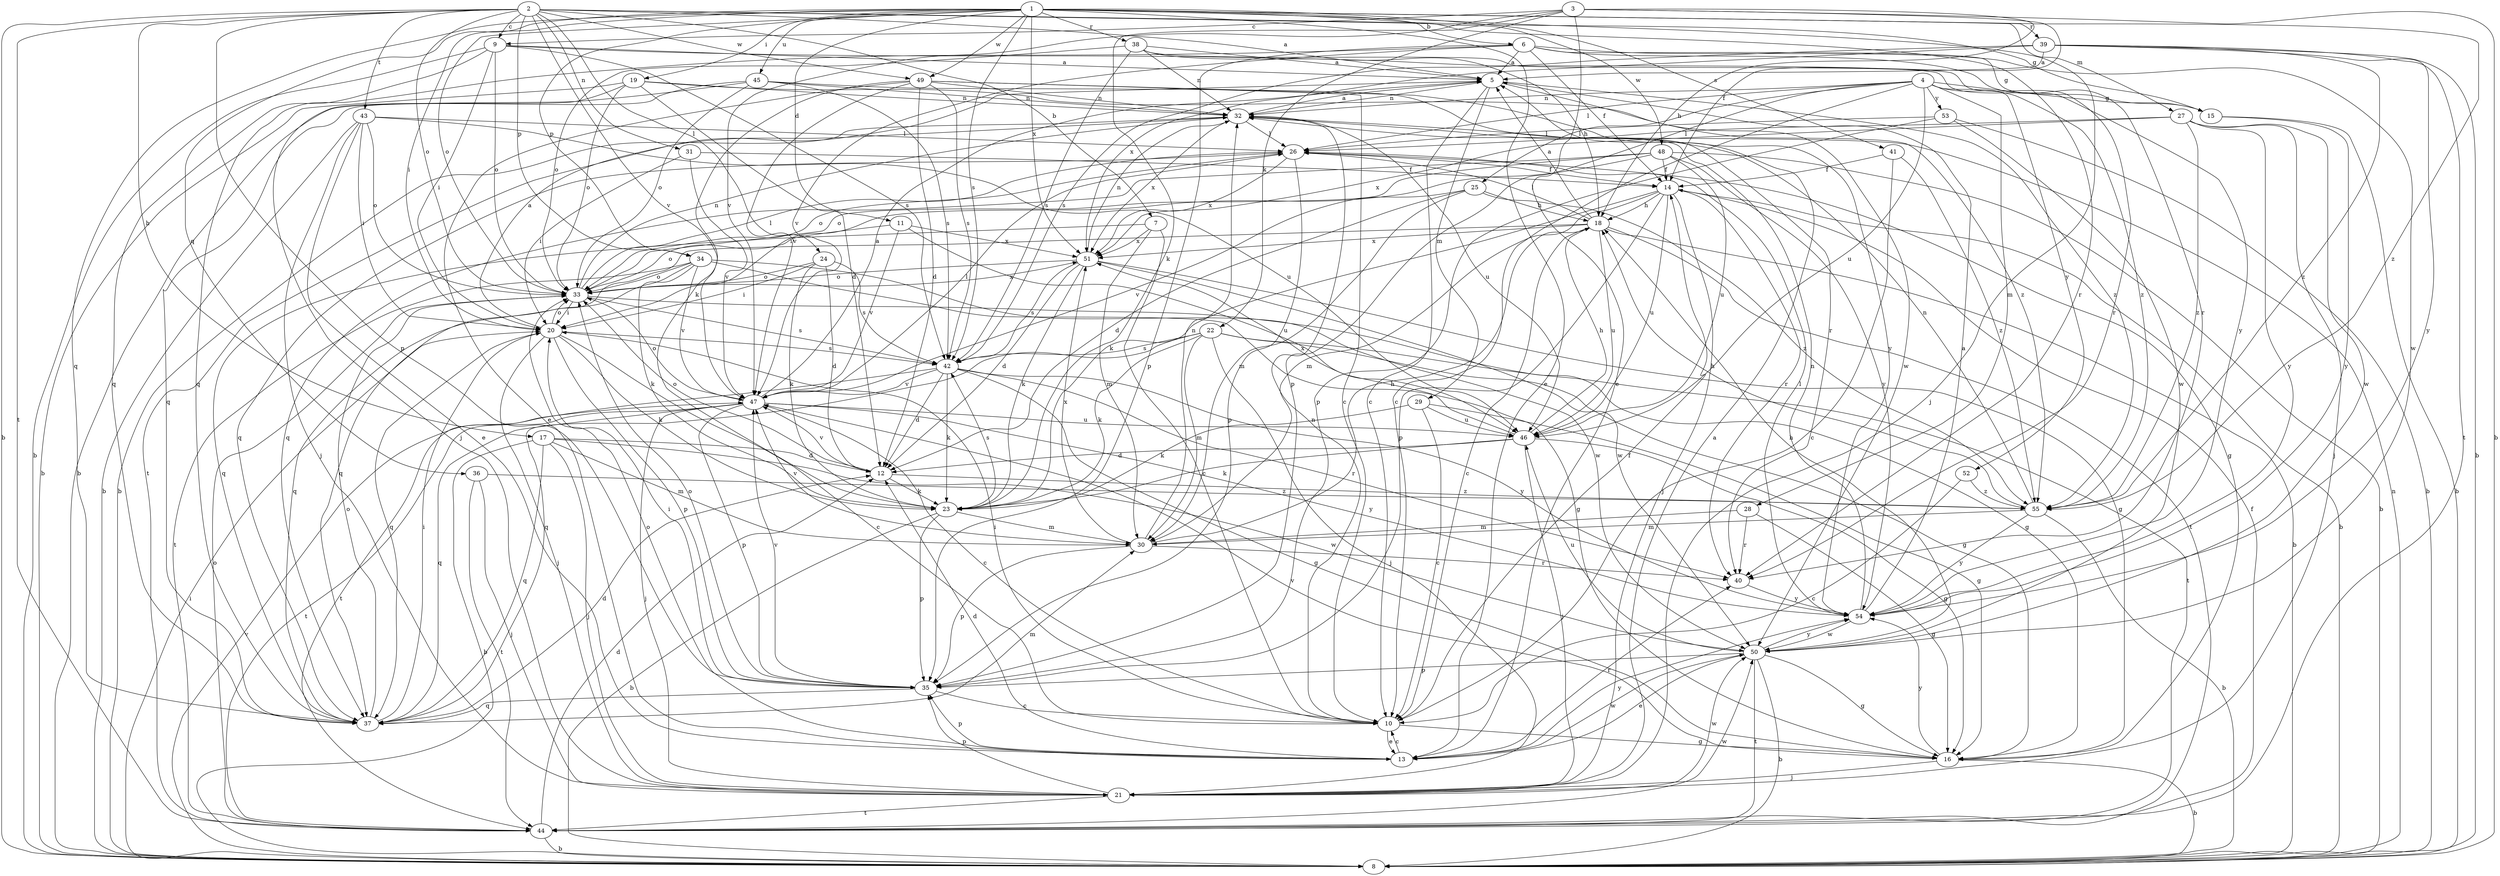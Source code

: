 strict digraph  {
	2 -> 5 [label=a];
	6 -> 5 [label=a];
	9 -> 5 [label=a];
	18 -> 5 [label=a];
	20 -> 5 [label=a];
	21 -> 5 [label=a];
	32 -> 5 [label=a];
	38 -> 5 [label=a];
	39 -> 5 [label=a];
	47 -> 5 [label=a];
	54 -> 5 [label=a];
	1 -> 6 [label=b];
	2 -> 7 [label=b];
	2 -> 8 [label=b];
	3 -> 8 [label=b];
	9 -> 8 [label=b];
	14 -> 8 [label=b];
	15 -> 8 [label=b];
	16 -> 8 [label=b];
	17 -> 8 [label=b];
	18 -> 8 [label=b];
	19 -> 8 [label=b];
	23 -> 8 [label=b];
	32 -> 8 [label=b];
	39 -> 8 [label=b];
	43 -> 8 [label=b];
	44 -> 8 [label=b];
	45 -> 8 [label=b];
	48 -> 8 [label=b];
	50 -> 8 [label=b];
	53 -> 8 [label=b];
	55 -> 8 [label=b];
	2 -> 9 [label=c];
	3 -> 9 [label=c];
	4 -> 10 [label=c];
	5 -> 10 [label=c];
	7 -> 10 [label=c];
	13 -> 10 [label=c];
	18 -> 10 [label=c];
	20 -> 10 [label=c];
	29 -> 10 [label=c];
	35 -> 10 [label=c];
	41 -> 10 [label=c];
	47 -> 10 [label=c];
	49 -> 10 [label=c];
	52 -> 10 [label=c];
	1 -> 11 [label=d];
	13 -> 12 [label=d];
	17 -> 12 [label=d];
	19 -> 12 [label=d];
	24 -> 12 [label=d];
	25 -> 12 [label=d];
	37 -> 12 [label=d];
	42 -> 12 [label=d];
	44 -> 12 [label=d];
	46 -> 12 [label=d];
	49 -> 12 [label=d];
	51 -> 12 [label=d];
	1 -> 13 [label=e];
	3 -> 13 [label=e];
	10 -> 13 [label=e];
	43 -> 13 [label=e];
	49 -> 13 [label=e];
	50 -> 13 [label=e];
	3 -> 14 [label=f];
	6 -> 14 [label=f];
	10 -> 14 [label=f];
	26 -> 14 [label=f];
	31 -> 14 [label=f];
	41 -> 14 [label=f];
	44 -> 14 [label=f];
	48 -> 14 [label=f];
	2 -> 15 [label=g];
	4 -> 15 [label=g];
	6 -> 15 [label=g];
	10 -> 16 [label=g];
	22 -> 16 [label=g];
	26 -> 16 [label=g];
	28 -> 16 [label=g];
	29 -> 16 [label=g];
	33 -> 16 [label=g];
	34 -> 16 [label=g];
	42 -> 16 [label=g];
	46 -> 16 [label=g];
	50 -> 16 [label=g];
	51 -> 16 [label=g];
	2 -> 17 [label=h];
	3 -> 18 [label=h];
	14 -> 18 [label=h];
	25 -> 18 [label=h];
	30 -> 18 [label=h];
	38 -> 18 [label=h];
	46 -> 18 [label=h];
	50 -> 18 [label=h];
	55 -> 18 [label=h];
	1 -> 19 [label=i];
	1 -> 20 [label=i];
	8 -> 20 [label=i];
	9 -> 20 [label=i];
	10 -> 20 [label=i];
	24 -> 20 [label=i];
	31 -> 20 [label=i];
	33 -> 20 [label=i];
	35 -> 20 [label=i];
	37 -> 20 [label=i];
	43 -> 20 [label=i];
	48 -> 20 [label=i];
	1 -> 21 [label=j];
	14 -> 21 [label=j];
	16 -> 21 [label=j];
	17 -> 21 [label=j];
	19 -> 21 [label=j];
	20 -> 21 [label=j];
	22 -> 21 [label=j];
	27 -> 21 [label=j];
	36 -> 21 [label=j];
	43 -> 21 [label=j];
	46 -> 21 [label=j];
	47 -> 21 [label=j];
	3 -> 22 [label=k];
	3 -> 23 [label=k];
	12 -> 23 [label=k];
	14 -> 23 [label=k];
	20 -> 23 [label=k];
	22 -> 23 [label=k];
	24 -> 23 [label=k];
	29 -> 23 [label=k];
	34 -> 23 [label=k];
	42 -> 23 [label=k];
	46 -> 23 [label=k];
	49 -> 23 [label=k];
	51 -> 23 [label=k];
	2 -> 24 [label=l];
	4 -> 25 [label=l];
	4 -> 26 [label=l];
	18 -> 26 [label=l];
	27 -> 26 [label=l];
	32 -> 26 [label=l];
	33 -> 26 [label=l];
	43 -> 26 [label=l];
	47 -> 26 [label=l];
	53 -> 26 [label=l];
	54 -> 26 [label=l];
	1 -> 27 [label=m];
	4 -> 28 [label=m];
	5 -> 29 [label=m];
	7 -> 30 [label=m];
	14 -> 30 [label=m];
	17 -> 30 [label=m];
	22 -> 30 [label=m];
	23 -> 30 [label=m];
	25 -> 30 [label=m];
	28 -> 30 [label=m];
	37 -> 30 [label=m];
	55 -> 30 [label=m];
	2 -> 31 [label=n];
	4 -> 32 [label=n];
	5 -> 32 [label=n];
	8 -> 32 [label=n];
	10 -> 32 [label=n];
	19 -> 32 [label=n];
	30 -> 32 [label=n];
	33 -> 32 [label=n];
	38 -> 32 [label=n];
	45 -> 32 [label=n];
	49 -> 32 [label=n];
	51 -> 32 [label=n];
	54 -> 32 [label=n];
	55 -> 32 [label=n];
	1 -> 33 [label=o];
	2 -> 33 [label=o];
	9 -> 33 [label=o];
	11 -> 33 [label=o];
	12 -> 33 [label=o];
	13 -> 33 [label=o];
	19 -> 33 [label=o];
	20 -> 33 [label=o];
	24 -> 33 [label=o];
	26 -> 33 [label=o];
	34 -> 33 [label=o];
	35 -> 33 [label=o];
	37 -> 33 [label=o];
	38 -> 33 [label=o];
	43 -> 33 [label=o];
	44 -> 33 [label=o];
	45 -> 33 [label=o];
	47 -> 33 [label=o];
	48 -> 33 [label=o];
	51 -> 33 [label=o];
	1 -> 34 [label=p];
	2 -> 34 [label=p];
	2 -> 35 [label=p];
	4 -> 35 [label=p];
	6 -> 35 [label=p];
	13 -> 35 [label=p];
	14 -> 35 [label=p];
	20 -> 35 [label=p];
	21 -> 35 [label=p];
	23 -> 35 [label=p];
	26 -> 35 [label=p];
	30 -> 35 [label=p];
	47 -> 35 [label=p];
	50 -> 35 [label=p];
	53 -> 35 [label=p];
	1 -> 36 [label=q];
	1 -> 37 [label=q];
	6 -> 37 [label=q];
	7 -> 37 [label=q];
	9 -> 37 [label=q];
	17 -> 37 [label=q];
	18 -> 37 [label=q];
	20 -> 37 [label=q];
	22 -> 37 [label=q];
	26 -> 37 [label=q];
	34 -> 37 [label=q];
	35 -> 37 [label=q];
	45 -> 37 [label=q];
	47 -> 37 [label=q];
	48 -> 37 [label=q];
	1 -> 38 [label=r];
	1 -> 39 [label=r];
	2 -> 40 [label=r];
	6 -> 40 [label=r];
	13 -> 40 [label=r];
	14 -> 40 [label=r];
	28 -> 40 [label=r];
	30 -> 40 [label=r];
	38 -> 40 [label=r];
	42 -> 40 [label=r];
	45 -> 40 [label=r];
	1 -> 41 [label=s];
	1 -> 42 [label=s];
	9 -> 42 [label=s];
	20 -> 42 [label=s];
	22 -> 42 [label=s];
	23 -> 42 [label=s];
	24 -> 42 [label=s];
	33 -> 42 [label=s];
	38 -> 42 [label=s];
	39 -> 42 [label=s];
	45 -> 42 [label=s];
	49 -> 42 [label=s];
	51 -> 42 [label=s];
	2 -> 43 [label=t];
	2 -> 44 [label=t];
	18 -> 44 [label=t];
	21 -> 44 [label=t];
	22 -> 44 [label=t];
	32 -> 44 [label=t];
	34 -> 44 [label=t];
	36 -> 44 [label=t];
	39 -> 44 [label=t];
	42 -> 44 [label=t];
	47 -> 44 [label=t];
	50 -> 44 [label=t];
	1 -> 45 [label=u];
	4 -> 46 [label=u];
	11 -> 46 [label=u];
	14 -> 46 [label=u];
	18 -> 46 [label=u];
	29 -> 46 [label=u];
	32 -> 46 [label=u];
	43 -> 46 [label=u];
	47 -> 46 [label=u];
	48 -> 46 [label=u];
	50 -> 46 [label=u];
	2 -> 47 [label=v];
	3 -> 47 [label=v];
	6 -> 47 [label=v];
	8 -> 47 [label=v];
	11 -> 47 [label=v];
	12 -> 47 [label=v];
	16 -> 47 [label=v];
	25 -> 47 [label=v];
	30 -> 47 [label=v];
	31 -> 47 [label=v];
	34 -> 47 [label=v];
	35 -> 47 [label=v];
	42 -> 47 [label=v];
	49 -> 47 [label=v];
	1 -> 48 [label=w];
	1 -> 49 [label=w];
	2 -> 49 [label=w];
	5 -> 50 [label=w];
	6 -> 50 [label=w];
	13 -> 50 [label=w];
	17 -> 50 [label=w];
	21 -> 50 [label=w];
	27 -> 50 [label=w];
	34 -> 50 [label=w];
	44 -> 50 [label=w];
	51 -> 50 [label=w];
	53 -> 50 [label=w];
	54 -> 50 [label=w];
	1 -> 51 [label=x];
	7 -> 51 [label=x];
	11 -> 51 [label=x];
	18 -> 51 [label=x];
	26 -> 51 [label=x];
	27 -> 51 [label=x];
	30 -> 51 [label=x];
	32 -> 51 [label=x];
	33 -> 51 [label=x];
	39 -> 51 [label=x];
	46 -> 51 [label=x];
	4 -> 52 [label=y];
	4 -> 53 [label=y];
	9 -> 54 [label=y];
	13 -> 54 [label=y];
	15 -> 54 [label=y];
	16 -> 54 [label=y];
	27 -> 54 [label=y];
	39 -> 54 [label=y];
	40 -> 54 [label=y];
	42 -> 54 [label=y];
	47 -> 54 [label=y];
	48 -> 54 [label=y];
	49 -> 54 [label=y];
	50 -> 54 [label=y];
	55 -> 54 [label=y];
	1 -> 55 [label=z];
	4 -> 55 [label=z];
	5 -> 55 [label=z];
	12 -> 55 [label=z];
	19 -> 55 [label=z];
	25 -> 55 [label=z];
	27 -> 55 [label=z];
	36 -> 55 [label=z];
	39 -> 55 [label=z];
	41 -> 55 [label=z];
	52 -> 55 [label=z];
}
